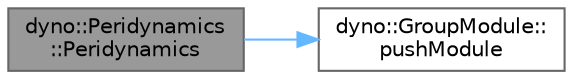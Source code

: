 digraph "dyno::Peridynamics::Peridynamics"
{
 // LATEX_PDF_SIZE
  bgcolor="transparent";
  edge [fontname=Helvetica,fontsize=10,labelfontname=Helvetica,labelfontsize=10];
  node [fontname=Helvetica,fontsize=10,shape=box,height=0.2,width=0.4];
  rankdir="LR";
  Node1 [id="Node000001",label="dyno::Peridynamics\l::Peridynamics",height=0.2,width=0.4,color="gray40", fillcolor="grey60", style="filled", fontcolor="black",tooltip=" "];
  Node1 -> Node2 [id="edge1_Node000001_Node000002",color="steelblue1",style="solid",tooltip=" "];
  Node2 [id="Node000002",label="dyno::GroupModule::\lpushModule",height=0.2,width=0.4,color="grey40", fillcolor="white", style="filled",URL="$classdyno_1_1_group_module.html#a1471ba0bbf6529e70a40a1d60d3ba392",tooltip=" "];
}

